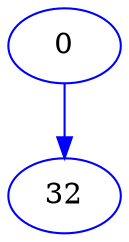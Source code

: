 digraph g {
	node [color=black];
	edge [color=black];
	0	 [color=blue];
	32	 [color=blue];
	0 -> 32 [key=new_edge,
	color=blue];
}
